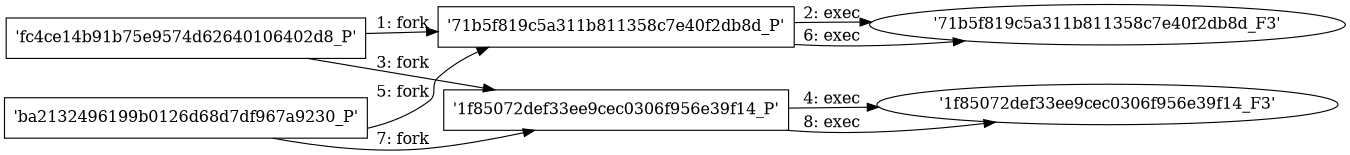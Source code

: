 digraph "D:\Learning\Paper\apt\基于CTI的攻击预警\Dataset\攻击图\ASGfromALLCTI\Scams relating to the recent Microsoft Security Advisory.dot" {
rankdir="LR"
size="9"
fixedsize="false"
splines="true"
nodesep=0.3
ranksep=0
fontsize=10
overlap="scalexy"
engine= "neato"
	"'fc4ce14b91b75e9574d62640106402d8_P'" [node_type=Process shape=box]
	"'71b5f819c5a311b811358c7e40f2db8d_P'" [node_type=Process shape=box]
	"'fc4ce14b91b75e9574d62640106402d8_P'" -> "'71b5f819c5a311b811358c7e40f2db8d_P'" [label="1: fork"]
	"'71b5f819c5a311b811358c7e40f2db8d_P'" [node_type=Process shape=box]
	"'71b5f819c5a311b811358c7e40f2db8d_F3'" [node_type=File shape=ellipse]
	"'71b5f819c5a311b811358c7e40f2db8d_P'" -> "'71b5f819c5a311b811358c7e40f2db8d_F3'" [label="2: exec"]
	"'fc4ce14b91b75e9574d62640106402d8_P'" [node_type=Process shape=box]
	"'1f85072def33ee9cec0306f956e39f14_P'" [node_type=Process shape=box]
	"'fc4ce14b91b75e9574d62640106402d8_P'" -> "'1f85072def33ee9cec0306f956e39f14_P'" [label="3: fork"]
	"'1f85072def33ee9cec0306f956e39f14_P'" [node_type=Process shape=box]
	"'1f85072def33ee9cec0306f956e39f14_F3'" [node_type=File shape=ellipse]
	"'1f85072def33ee9cec0306f956e39f14_P'" -> "'1f85072def33ee9cec0306f956e39f14_F3'" [label="4: exec"]
	"'ba2132496199b0126d68d7df967a9230_P'" [node_type=Process shape=box]
	"'71b5f819c5a311b811358c7e40f2db8d_P'" [node_type=Process shape=box]
	"'ba2132496199b0126d68d7df967a9230_P'" -> "'71b5f819c5a311b811358c7e40f2db8d_P'" [label="5: fork"]
	"'71b5f819c5a311b811358c7e40f2db8d_P'" [node_type=Process shape=box]
	"'71b5f819c5a311b811358c7e40f2db8d_F3'" [node_type=File shape=ellipse]
	"'71b5f819c5a311b811358c7e40f2db8d_P'" -> "'71b5f819c5a311b811358c7e40f2db8d_F3'" [label="6: exec"]
	"'ba2132496199b0126d68d7df967a9230_P'" [node_type=Process shape=box]
	"'1f85072def33ee9cec0306f956e39f14_P'" [node_type=Process shape=box]
	"'ba2132496199b0126d68d7df967a9230_P'" -> "'1f85072def33ee9cec0306f956e39f14_P'" [label="7: fork"]
	"'1f85072def33ee9cec0306f956e39f14_P'" [node_type=Process shape=box]
	"'1f85072def33ee9cec0306f956e39f14_F3'" [node_type=File shape=ellipse]
	"'1f85072def33ee9cec0306f956e39f14_P'" -> "'1f85072def33ee9cec0306f956e39f14_F3'" [label="8: exec"]
}
